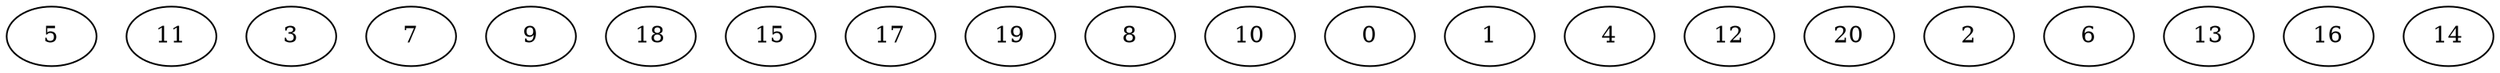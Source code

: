 digraph Independent_Nodes_21_WeightType_Random_GB {
	graph ["Duplicate states"=0,
		GraphType=Independent,
		"Max states in OPEN"=0,
		Modes="120000ms; topo-ordered tasks, ; Pruning: task equivalence, fixed order ready list, ; F-value: ; Optimisation: best schedule length (\
SL) optimisation on equal, ",
		NumberOfTasks=21,
		"Pruned using list schedule length"=1742,
		"States removed from OPEN"=0,
		TargetSystem="Homogeneous-2",
		"Time to schedule (ms)"=175,
		"Total idle time"=0,
		"Total schedule length"=66,
		"Total sequential time"=132,
		"Total states created"=5045
	];
	5	["Finish time"=10,
		Processor=0,
		"Start time"=0,
		Weight=10];
	11	["Finish time"=10,
		Processor=1,
		"Start time"=0,
		Weight=10];
	3	["Finish time"=19,
		Processor=0,
		"Start time"=10,
		Weight=9];
	7	["Finish time"=19,
		Processor=1,
		"Start time"=10,
		Weight=9];
	9	["Finish time"=28,
		Processor=0,
		"Start time"=19,
		Weight=9];
	18	["Finish time"=28,
		Processor=1,
		"Start time"=19,
		Weight=9];
	15	["Finish time"=36,
		Processor=0,
		"Start time"=28,
		Weight=8];
	17	["Finish time"=36,
		Processor=1,
		"Start time"=28,
		Weight=8];
	19	["Finish time"=44,
		Processor=0,
		"Start time"=36,
		Weight=8];
	8	["Finish time"=43,
		Processor=1,
		"Start time"=36,
		Weight=7];
	10	["Finish time"=50,
		Processor=1,
		"Start time"=43,
		Weight=7];
	0	["Finish time"=50,
		Processor=0,
		"Start time"=44,
		Weight=6];
	1	["Finish time"=56,
		Processor=0,
		"Start time"=50,
		Weight=6];
	4	["Finish time"=54,
		Processor=1,
		"Start time"=50,
		Weight=4];
	12	["Finish time"=58,
		Processor=1,
		"Start time"=54,
		Weight=4];
	20	["Finish time"=60,
		Processor=0,
		"Start time"=56,
		Weight=4];
	2	["Finish time"=61,
		Processor=1,
		"Start time"=58,
		Weight=3];
	6	["Finish time"=63,
		Processor=0,
		"Start time"=60,
		Weight=3];
	13	["Finish time"=64,
		Processor=1,
		"Start time"=61,
		Weight=3];
	16	["Finish time"=66,
		Processor=0,
		"Start time"=63,
		Weight=3];
	14	["Finish time"=66,
		Processor=1,
		"Start time"=64,
		Weight=2];
}
